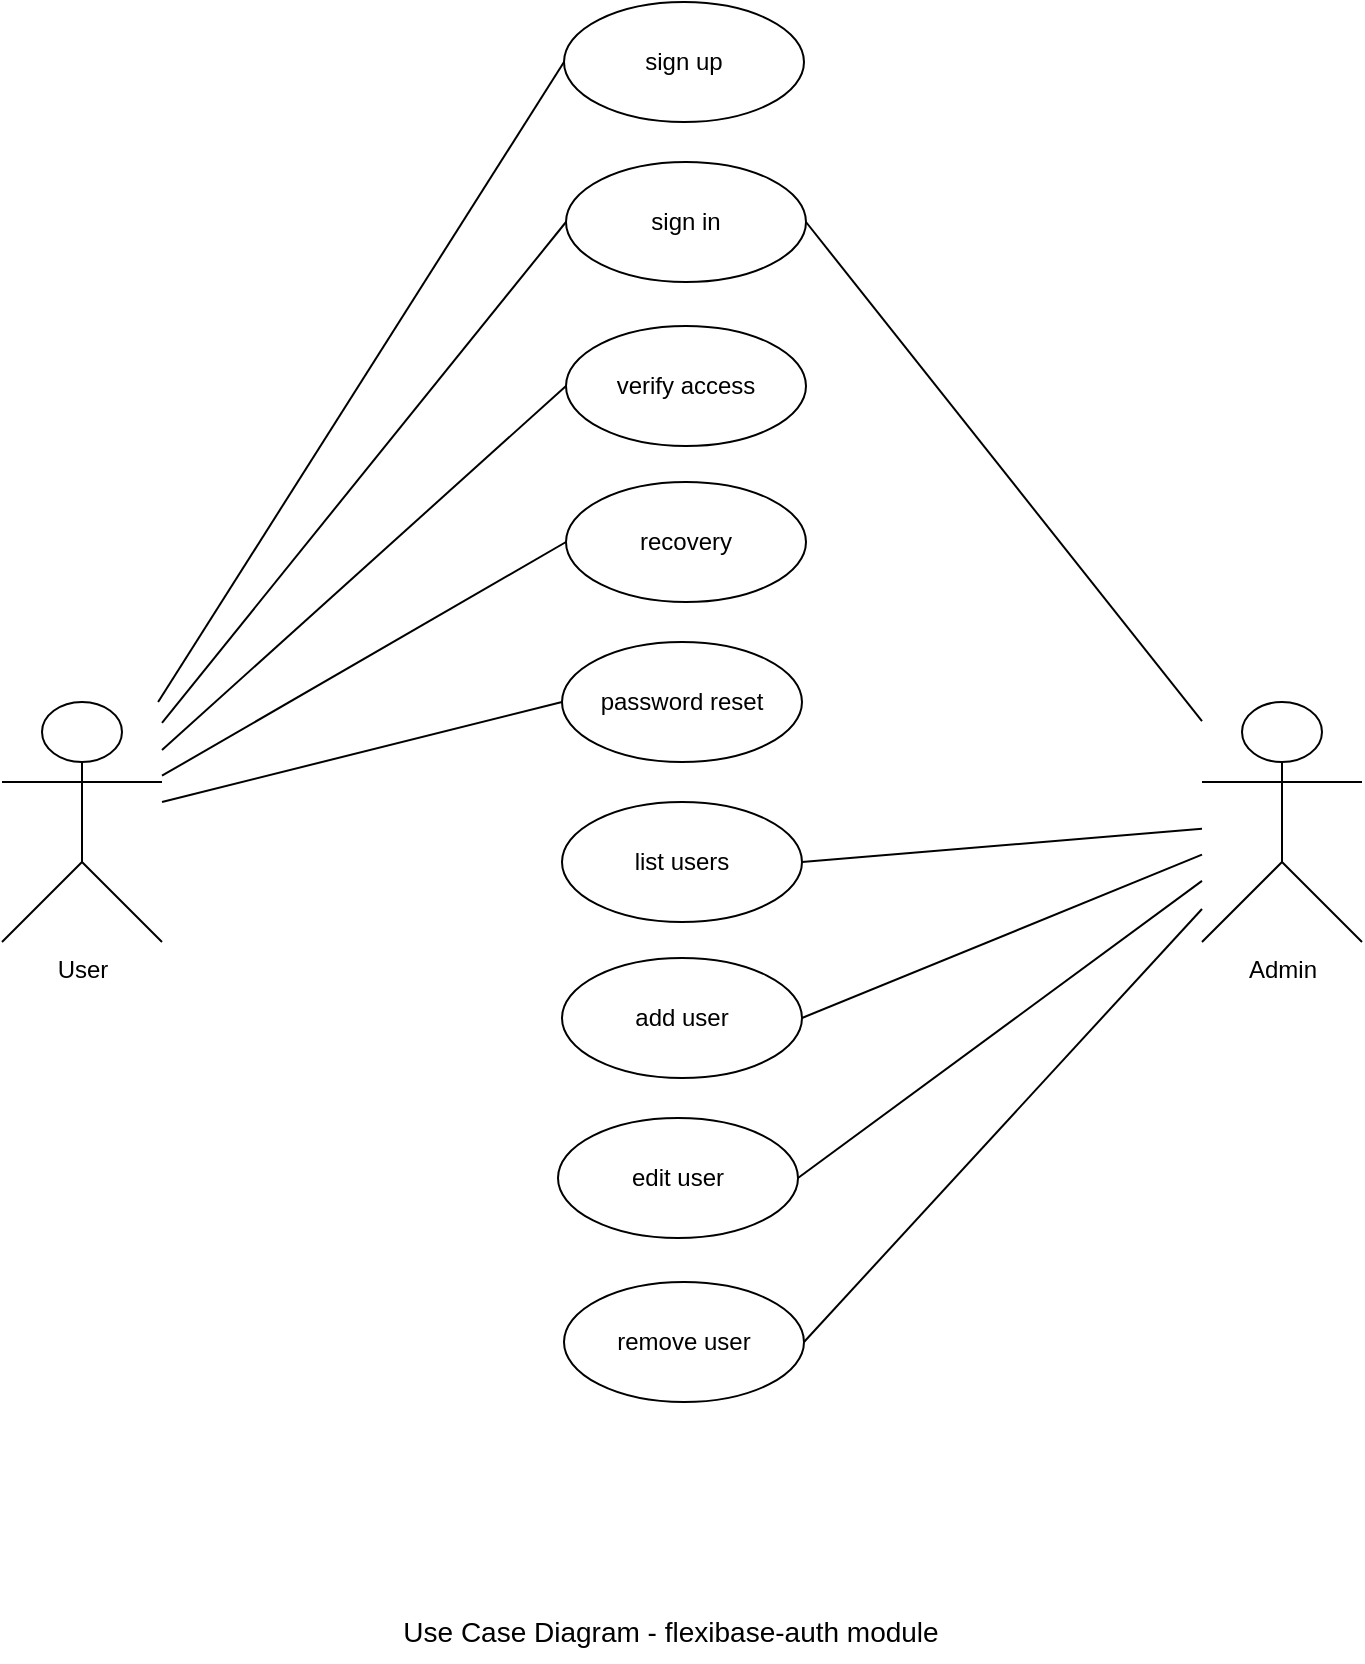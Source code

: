 <mxfile version="24.0.2" type="github">
  <diagram name="Page-1" id="Ngv0-qLj1KZr1NmHaaN_">
    <mxGraphModel dx="1050" dy="609" grid="1" gridSize="10" guides="1" tooltips="1" connect="1" arrows="1" fold="1" page="1" pageScale="1" pageWidth="827" pageHeight="1169" math="0" shadow="0">
      <root>
        <mxCell id="0" />
        <mxCell id="1" parent="0" />
        <mxCell id="e6d4Bs1kVbdJXmH7IMhu-4" value="User" style="shape=umlActor;verticalLabelPosition=bottom;verticalAlign=top;html=1;outlineConnect=0;" vertex="1" parent="1">
          <mxGeometry x="80" y="520" width="80" height="120" as="geometry" />
        </mxCell>
        <mxCell id="e6d4Bs1kVbdJXmH7IMhu-5" value="Admin" style="shape=umlActor;verticalLabelPosition=bottom;verticalAlign=top;html=1;outlineConnect=0;" vertex="1" parent="1">
          <mxGeometry x="680" y="520" width="80" height="120" as="geometry" />
        </mxCell>
        <mxCell id="e6d4Bs1kVbdJXmH7IMhu-7" value="sign up" style="ellipse;whiteSpace=wrap;html=1;align=center;" vertex="1" parent="1">
          <mxGeometry x="361" y="170" width="120" height="60" as="geometry" />
        </mxCell>
        <mxCell id="e6d4Bs1kVbdJXmH7IMhu-8" value="sign in" style="ellipse;whiteSpace=wrap;html=1;align=center;" vertex="1" parent="1">
          <mxGeometry x="362" y="250" width="120" height="60" as="geometry" />
        </mxCell>
        <mxCell id="e6d4Bs1kVbdJXmH7IMhu-9" value="verify access" style="ellipse;whiteSpace=wrap;html=1;align=center;" vertex="1" parent="1">
          <mxGeometry x="362" y="332" width="120" height="60" as="geometry" />
        </mxCell>
        <mxCell id="e6d4Bs1kVbdJXmH7IMhu-10" value="recovery" style="ellipse;whiteSpace=wrap;html=1;align=center;" vertex="1" parent="1">
          <mxGeometry x="362" y="410" width="120" height="60" as="geometry" />
        </mxCell>
        <mxCell id="e6d4Bs1kVbdJXmH7IMhu-11" value="password reset" style="ellipse;whiteSpace=wrap;html=1;align=center;" vertex="1" parent="1">
          <mxGeometry x="360" y="490" width="120" height="60" as="geometry" />
        </mxCell>
        <mxCell id="e6d4Bs1kVbdJXmH7IMhu-23" value="" style="endArrow=none;html=1;rounded=0;entryX=0;entryY=0.5;entryDx=0;entryDy=0;" edge="1" parent="1" source="e6d4Bs1kVbdJXmH7IMhu-4" target="e6d4Bs1kVbdJXmH7IMhu-7">
          <mxGeometry relative="1" as="geometry">
            <mxPoint x="340" y="290" as="sourcePoint" />
            <mxPoint x="500" y="290" as="targetPoint" />
          </mxGeometry>
        </mxCell>
        <mxCell id="e6d4Bs1kVbdJXmH7IMhu-24" value="" style="endArrow=none;html=1;rounded=0;entryX=0;entryY=0.5;entryDx=0;entryDy=0;" edge="1" parent="1" source="e6d4Bs1kVbdJXmH7IMhu-4" target="e6d4Bs1kVbdJXmH7IMhu-8">
          <mxGeometry relative="1" as="geometry">
            <mxPoint x="340" y="470" as="sourcePoint" />
            <mxPoint x="500" y="470" as="targetPoint" />
          </mxGeometry>
        </mxCell>
        <mxCell id="e6d4Bs1kVbdJXmH7IMhu-25" value="" style="endArrow=none;html=1;rounded=0;entryX=0;entryY=0.5;entryDx=0;entryDy=0;" edge="1" parent="1" source="e6d4Bs1kVbdJXmH7IMhu-4" target="e6d4Bs1kVbdJXmH7IMhu-9">
          <mxGeometry relative="1" as="geometry">
            <mxPoint x="340" y="470" as="sourcePoint" />
            <mxPoint x="500" y="470" as="targetPoint" />
          </mxGeometry>
        </mxCell>
        <mxCell id="e6d4Bs1kVbdJXmH7IMhu-26" value="" style="endArrow=none;html=1;rounded=0;entryX=0;entryY=0.5;entryDx=0;entryDy=0;" edge="1" parent="1" source="e6d4Bs1kVbdJXmH7IMhu-4" target="e6d4Bs1kVbdJXmH7IMhu-10">
          <mxGeometry relative="1" as="geometry">
            <mxPoint x="340" y="470" as="sourcePoint" />
            <mxPoint x="500" y="470" as="targetPoint" />
          </mxGeometry>
        </mxCell>
        <mxCell id="e6d4Bs1kVbdJXmH7IMhu-27" value="" style="endArrow=none;html=1;rounded=0;entryX=0;entryY=0.5;entryDx=0;entryDy=0;" edge="1" parent="1" source="e6d4Bs1kVbdJXmH7IMhu-4" target="e6d4Bs1kVbdJXmH7IMhu-11">
          <mxGeometry relative="1" as="geometry">
            <mxPoint x="340" y="470" as="sourcePoint" />
            <mxPoint x="500" y="470" as="targetPoint" />
          </mxGeometry>
        </mxCell>
        <mxCell id="e6d4Bs1kVbdJXmH7IMhu-66" value="" style="endArrow=none;html=1;rounded=0;exitX=1;exitY=0.5;exitDx=0;exitDy=0;" edge="1" parent="1" source="e6d4Bs1kVbdJXmH7IMhu-8" target="e6d4Bs1kVbdJXmH7IMhu-5">
          <mxGeometry relative="1" as="geometry">
            <mxPoint x="340" y="560" as="sourcePoint" />
            <mxPoint x="500" y="560" as="targetPoint" />
          </mxGeometry>
        </mxCell>
        <mxCell id="e6d4Bs1kVbdJXmH7IMhu-75" value="list users" style="ellipse;whiteSpace=wrap;html=1;align=center;" vertex="1" parent="1">
          <mxGeometry x="360" y="570" width="120" height="60" as="geometry" />
        </mxCell>
        <mxCell id="e6d4Bs1kVbdJXmH7IMhu-76" value="add user" style="ellipse;whiteSpace=wrap;html=1;align=center;" vertex="1" parent="1">
          <mxGeometry x="360" y="648" width="120" height="60" as="geometry" />
        </mxCell>
        <mxCell id="e6d4Bs1kVbdJXmH7IMhu-77" value="edit user" style="ellipse;whiteSpace=wrap;html=1;align=center;" vertex="1" parent="1">
          <mxGeometry x="358" y="728" width="120" height="60" as="geometry" />
        </mxCell>
        <mxCell id="e6d4Bs1kVbdJXmH7IMhu-78" value="" style="endArrow=none;html=1;rounded=0;exitX=1;exitY=0.5;exitDx=0;exitDy=0;" edge="1" parent="1" source="e6d4Bs1kVbdJXmH7IMhu-75" target="e6d4Bs1kVbdJXmH7IMhu-5">
          <mxGeometry relative="1" as="geometry">
            <mxPoint x="340" y="720" as="sourcePoint" />
            <mxPoint x="500" y="720" as="targetPoint" />
          </mxGeometry>
        </mxCell>
        <mxCell id="e6d4Bs1kVbdJXmH7IMhu-79" value="remove user" style="ellipse;whiteSpace=wrap;html=1;align=center;" vertex="1" parent="1">
          <mxGeometry x="361" y="810" width="120" height="60" as="geometry" />
        </mxCell>
        <mxCell id="e6d4Bs1kVbdJXmH7IMhu-80" value="" style="endArrow=none;html=1;rounded=0;exitX=1;exitY=0.5;exitDx=0;exitDy=0;" edge="1" parent="1" source="e6d4Bs1kVbdJXmH7IMhu-76" target="e6d4Bs1kVbdJXmH7IMhu-5">
          <mxGeometry relative="1" as="geometry">
            <mxPoint x="340" y="710" as="sourcePoint" />
            <mxPoint x="500" y="710" as="targetPoint" />
          </mxGeometry>
        </mxCell>
        <mxCell id="e6d4Bs1kVbdJXmH7IMhu-81" value="" style="endArrow=none;html=1;rounded=0;exitX=1;exitY=0.5;exitDx=0;exitDy=0;" edge="1" parent="1" source="e6d4Bs1kVbdJXmH7IMhu-77" target="e6d4Bs1kVbdJXmH7IMhu-5">
          <mxGeometry relative="1" as="geometry">
            <mxPoint x="340" y="710" as="sourcePoint" />
            <mxPoint x="500" y="710" as="targetPoint" />
          </mxGeometry>
        </mxCell>
        <mxCell id="e6d4Bs1kVbdJXmH7IMhu-82" value="" style="endArrow=none;html=1;rounded=0;exitX=1;exitY=0.5;exitDx=0;exitDy=0;" edge="1" parent="1" source="e6d4Bs1kVbdJXmH7IMhu-79" target="e6d4Bs1kVbdJXmH7IMhu-5">
          <mxGeometry relative="1" as="geometry">
            <mxPoint x="340" y="710" as="sourcePoint" />
            <mxPoint x="500" y="710" as="targetPoint" />
          </mxGeometry>
        </mxCell>
        <mxCell id="e6d4Bs1kVbdJXmH7IMhu-83" value="&lt;font style=&quot;font-size: 14px;&quot;&gt;Use Case Diagram - flexibase-auth module&lt;/font&gt;" style="text;html=1;align=center;verticalAlign=middle;resizable=0;points=[];autosize=1;strokeColor=none;fillColor=none;" vertex="1" parent="1">
          <mxGeometry x="269" y="970" width="290" height="30" as="geometry" />
        </mxCell>
      </root>
    </mxGraphModel>
  </diagram>
</mxfile>
